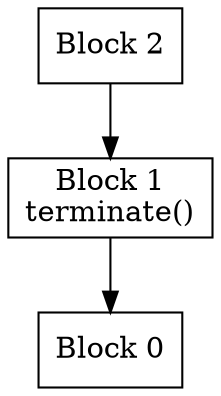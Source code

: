 digraph CFG {
  node [shape=box];
  0 [label="Block 0\n"];
  1 [label="Block 1\nterminate()\n"];
  2 [label="Block 2\n"];
  1 -> 0;
  2 -> 1;
}
